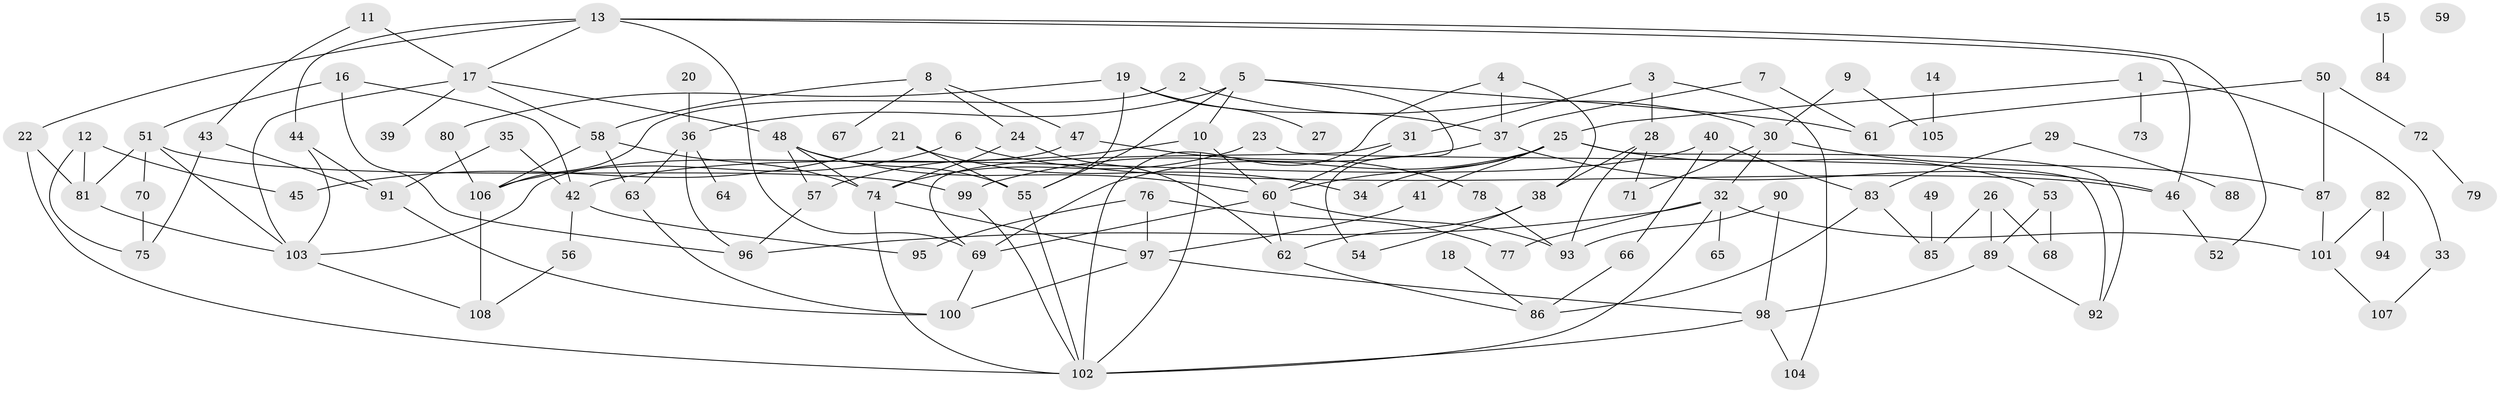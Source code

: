 // coarse degree distribution, {9: 0.019230769230769232, 4: 0.15384615384615385, 6: 0.09615384615384616, 5: 0.09615384615384616, 2: 0.17307692307692307, 1: 0.15384615384615385, 3: 0.23076923076923078, 16: 0.019230769230769232, 7: 0.038461538461538464, 8: 0.019230769230769232}
// Generated by graph-tools (version 1.1) at 2025/48/03/04/25 22:48:08]
// undirected, 108 vertices, 166 edges
graph export_dot {
  node [color=gray90,style=filled];
  1;
  2;
  3;
  4;
  5;
  6;
  7;
  8;
  9;
  10;
  11;
  12;
  13;
  14;
  15;
  16;
  17;
  18;
  19;
  20;
  21;
  22;
  23;
  24;
  25;
  26;
  27;
  28;
  29;
  30;
  31;
  32;
  33;
  34;
  35;
  36;
  37;
  38;
  39;
  40;
  41;
  42;
  43;
  44;
  45;
  46;
  47;
  48;
  49;
  50;
  51;
  52;
  53;
  54;
  55;
  56;
  57;
  58;
  59;
  60;
  61;
  62;
  63;
  64;
  65;
  66;
  67;
  68;
  69;
  70;
  71;
  72;
  73;
  74;
  75;
  76;
  77;
  78;
  79;
  80;
  81;
  82;
  83;
  84;
  85;
  86;
  87;
  88;
  89;
  90;
  91;
  92;
  93;
  94;
  95;
  96;
  97;
  98;
  99;
  100;
  101;
  102;
  103;
  104;
  105;
  106;
  107;
  108;
  1 -- 25;
  1 -- 33;
  1 -- 73;
  2 -- 30;
  2 -- 106;
  3 -- 28;
  3 -- 31;
  3 -- 104;
  4 -- 37;
  4 -- 38;
  4 -- 102;
  5 -- 10;
  5 -- 36;
  5 -- 54;
  5 -- 55;
  5 -- 61;
  6 -- 46;
  6 -- 106;
  7 -- 37;
  7 -- 61;
  8 -- 24;
  8 -- 47;
  8 -- 58;
  8 -- 67;
  9 -- 30;
  9 -- 105;
  10 -- 57;
  10 -- 60;
  10 -- 102;
  11 -- 17;
  11 -- 43;
  12 -- 45;
  12 -- 75;
  12 -- 81;
  13 -- 17;
  13 -- 22;
  13 -- 44;
  13 -- 46;
  13 -- 52;
  13 -- 69;
  14 -- 105;
  15 -- 84;
  16 -- 42;
  16 -- 51;
  16 -- 96;
  17 -- 39;
  17 -- 48;
  17 -- 58;
  17 -- 103;
  18 -- 86;
  19 -- 27;
  19 -- 37;
  19 -- 55;
  19 -- 80;
  20 -- 36;
  21 -- 34;
  21 -- 45;
  21 -- 55;
  22 -- 81;
  22 -- 102;
  23 -- 74;
  23 -- 92;
  24 -- 62;
  24 -- 74;
  25 -- 34;
  25 -- 41;
  25 -- 53;
  25 -- 60;
  25 -- 69;
  25 -- 92;
  26 -- 68;
  26 -- 85;
  26 -- 89;
  28 -- 38;
  28 -- 71;
  28 -- 93;
  29 -- 83;
  29 -- 88;
  30 -- 32;
  30 -- 71;
  30 -- 87;
  31 -- 60;
  31 -- 69;
  32 -- 65;
  32 -- 77;
  32 -- 96;
  32 -- 101;
  32 -- 102;
  33 -- 107;
  35 -- 42;
  35 -- 91;
  36 -- 63;
  36 -- 64;
  36 -- 96;
  37 -- 46;
  37 -- 99;
  38 -- 54;
  38 -- 62;
  40 -- 42;
  40 -- 66;
  40 -- 83;
  41 -- 97;
  42 -- 56;
  42 -- 95;
  43 -- 75;
  43 -- 91;
  44 -- 91;
  44 -- 103;
  46 -- 52;
  47 -- 78;
  47 -- 103;
  48 -- 55;
  48 -- 57;
  48 -- 60;
  48 -- 74;
  49 -- 85;
  50 -- 61;
  50 -- 72;
  50 -- 87;
  51 -- 70;
  51 -- 81;
  51 -- 99;
  51 -- 103;
  53 -- 68;
  53 -- 89;
  55 -- 102;
  56 -- 108;
  57 -- 96;
  58 -- 63;
  58 -- 74;
  58 -- 106;
  60 -- 62;
  60 -- 69;
  60 -- 93;
  62 -- 86;
  63 -- 100;
  66 -- 86;
  69 -- 100;
  70 -- 75;
  72 -- 79;
  74 -- 97;
  74 -- 102;
  76 -- 77;
  76 -- 95;
  76 -- 97;
  78 -- 93;
  80 -- 106;
  81 -- 103;
  82 -- 94;
  82 -- 101;
  83 -- 85;
  83 -- 86;
  87 -- 101;
  89 -- 92;
  89 -- 98;
  90 -- 93;
  90 -- 98;
  91 -- 100;
  97 -- 98;
  97 -- 100;
  98 -- 102;
  98 -- 104;
  99 -- 102;
  101 -- 107;
  103 -- 108;
  106 -- 108;
}
